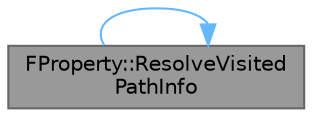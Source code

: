 digraph "FProperty::ResolveVisitedPathInfo"
{
 // INTERACTIVE_SVG=YES
 // LATEX_PDF_SIZE
  bgcolor="transparent";
  edge [fontname=Helvetica,fontsize=10,labelfontname=Helvetica,labelfontsize=10];
  node [fontname=Helvetica,fontsize=10,shape=box,height=0.2,width=0.4];
  rankdir="LR";
  Node1 [id="Node000001",label="FProperty::ResolveVisited\lPathInfo",height=0.2,width=0.4,color="gray40", fillcolor="grey60", style="filled", fontcolor="black",tooltip="Attempt to resolve the given inner path info against this outer property to get the inner property va..."];
  Node1 -> Node1 [id="edge1_Node000001_Node000001",color="steelblue1",style="solid",tooltip=" "];
}
